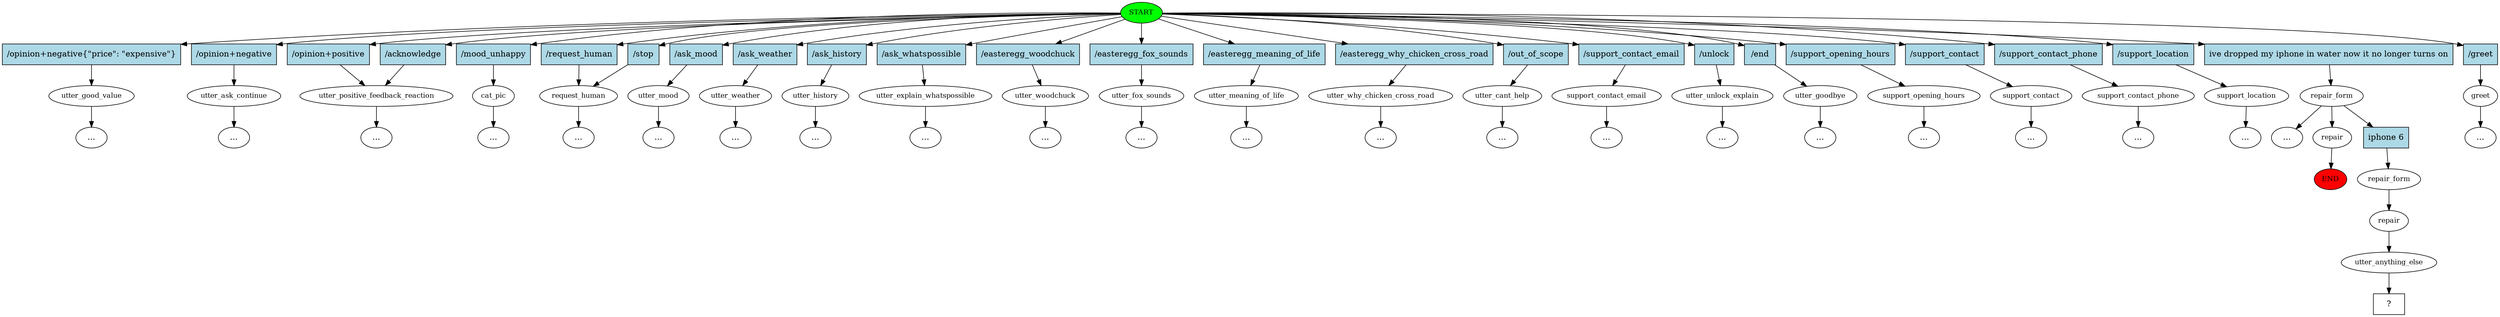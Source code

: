 digraph  {
0 [class="start active", fillcolor=green, fontsize=12, label=START, style=filled];
"-1" [class=end, fillcolor=red, fontsize=12, label=END, style=filled];
1 [class="", fontsize=12, label=utter_good_value];
"-3" [class=ellipsis, label="..."];
2 [class="", fontsize=12, label=utter_ask_continue];
"-4" [class=ellipsis, label="..."];
3 [class="", fontsize=12, label=utter_positive_feedback_reaction];
"-6" [class=ellipsis, label="..."];
5 [class="", fontsize=12, label=cat_pic];
"-7" [class=ellipsis, label="..."];
6 [class="", fontsize=12, label=request_human];
"-9" [class=ellipsis, label="..."];
8 [class="", fontsize=12, label=utter_mood];
"-10" [class=ellipsis, label="..."];
9 [class="", fontsize=12, label=utter_weather];
"-11" [class=ellipsis, label="..."];
10 [class="", fontsize=12, label=utter_history];
"-12" [class=ellipsis, label="..."];
11 [class="", fontsize=12, label=utter_explain_whatspossible];
"-13" [class=ellipsis, label="..."];
12 [class="", fontsize=12, label=utter_woodchuck];
"-14" [class=ellipsis, label="..."];
13 [class="", fontsize=12, label=utter_fox_sounds];
"-15" [class=ellipsis, label="..."];
14 [class="", fontsize=12, label=utter_meaning_of_life];
"-16" [class=ellipsis, label="..."];
15 [class="", fontsize=12, label=utter_why_chicken_cross_road];
"-17" [class=ellipsis, label="..."];
16 [class="", fontsize=12, label=utter_cant_help];
17 [class="", fontsize=12, label=support_contact_email];
"-20" [class=ellipsis, label="..."];
20 [class="", fontsize=12, label=utter_unlock_explain];
21 [class="", fontsize=12, label=utter_goodbye];
"-24" [class=ellipsis, label="..."];
23 [class="", fontsize=12, label=support_opening_hours];
24 [class="", fontsize=12, label=support_contact];
26 [class="", fontsize=12, label=support_contact_phone];
27 [class="", fontsize=12, label=support_location];
28 [class=active, fontsize=12, label=repair_form];
32 [class="", fontsize=12, label=greet];
"-41" [class=ellipsis, label="..."];
"-42" [class=ellipsis, label="..."];
"-43" [class=ellipsis, label="..."];
"-44" [class=ellipsis, label="..."];
"-51" [class=ellipsis, label="..."];
"-56" [class=ellipsis, label="..."];
"-57" [class=ellipsis, label="..."];
"-60" [class=ellipsis, label="..."];
60 [class="", fontsize=12, label=repair];
62 [class=active, fontsize=12, label=repair_form];
63 [class=active, fontsize=12, label=repair];
64 [class=active, fontsize=12, label=utter_anything_else];
65 [class="intent dashed active", label="  ?  ", shape=rect];
66 [class=intent, fillcolor=lightblue, label="/opinion\+negative\{\"price\":\ \"expensive\"\}", shape=rect, style=filled];
67 [class=intent, fillcolor=lightblue, label="/opinion\+negative", shape=rect, style=filled];
68 [class=intent, fillcolor=lightblue, label="/opinion\+positive", shape=rect, style=filled];
69 [class=intent, fillcolor=lightblue, label="/acknowledge", shape=rect, style=filled];
70 [class=intent, fillcolor=lightblue, label="/mood_unhappy", shape=rect, style=filled];
71 [class=intent, fillcolor=lightblue, label="/request_human", shape=rect, style=filled];
72 [class=intent, fillcolor=lightblue, label="/stop", shape=rect, style=filled];
73 [class=intent, fillcolor=lightblue, label="/ask_mood", shape=rect, style=filled];
74 [class=intent, fillcolor=lightblue, label="/ask_weather", shape=rect, style=filled];
75 [class=intent, fillcolor=lightblue, label="/ask_history", shape=rect, style=filled];
76 [class=intent, fillcolor=lightblue, label="/ask_whatspossible", shape=rect, style=filled];
77 [class=intent, fillcolor=lightblue, label="/easteregg_woodchuck", shape=rect, style=filled];
78 [class=intent, fillcolor=lightblue, label="/easteregg_fox_sounds", shape=rect, style=filled];
79 [class=intent, fillcolor=lightblue, label="/easteregg_meaning_of_life", shape=rect, style=filled];
80 [class=intent, fillcolor=lightblue, label="/easteregg_why_chicken_cross_road", shape=rect, style=filled];
81 [class=intent, fillcolor=lightblue, label="/out_of_scope", shape=rect, style=filled];
82 [class=intent, fillcolor=lightblue, label="/support_contact_email", shape=rect, style=filled];
83 [class=intent, fillcolor=lightblue, label="/unlock", shape=rect, style=filled];
84 [class=intent, fillcolor=lightblue, label="/end", shape=rect, style=filled];
85 [class=intent, fillcolor=lightblue, label="/support_opening_hours", shape=rect, style=filled];
86 [class=intent, fillcolor=lightblue, label="/support_contact", shape=rect, style=filled];
87 [class=intent, fillcolor=lightblue, label="/support_contact_phone", shape=rect, style=filled];
88 [class=intent, fillcolor=lightblue, label="/support_location", shape=rect, style=filled];
89 [class="intent active", fillcolor=lightblue, label="ive\ dropped\ my\ iphone\ in\ water\ now\ it\ no\ longer\ turns\ on", shape=rect, style=filled];
90 [class=intent, fillcolor=lightblue, label="/greet", shape=rect, style=filled];
91 [class="intent active", fillcolor=lightblue, label="iphone\ 6", shape=rect, style=filled];
0 -> 66  [class="", key=0];
0 -> 67  [class="", key=0];
0 -> 68  [class="", key=0];
0 -> 69  [class="", key=0];
0 -> 70  [class="", key=0];
0 -> 71  [class="", key=0];
0 -> 72  [class="", key=0];
0 -> 73  [class="", key=0];
0 -> 74  [class="", key=0];
0 -> 75  [class="", key=0];
0 -> 76  [class="", key=0];
0 -> 77  [class="", key=0];
0 -> 78  [class="", key=0];
0 -> 79  [class="", key=0];
0 -> 80  [class="", key=0];
0 -> 81  [class="", key=0];
0 -> 82  [class="", key=0];
0 -> 83  [class="", key=0];
0 -> 84  [class="", key=0];
0 -> 85  [class="", key=0];
0 -> 86  [class="", key=0];
0 -> 87  [class="", key=0];
0 -> 88  [class="", key=0];
0 -> 89  [class=active, key=0];
0 -> 90  [class="", key=0];
1 -> "-3"  [class="", key=NONE, label=""];
2 -> "-4"  [class="", key=NONE, label=""];
3 -> "-6"  [class="", key=NONE, label=""];
5 -> "-7"  [class="", key=NONE, label=""];
6 -> "-9"  [class="", key=NONE, label=""];
8 -> "-10"  [class="", key=NONE, label=""];
9 -> "-11"  [class="", key=NONE, label=""];
10 -> "-12"  [class="", key=NONE, label=""];
11 -> "-13"  [class="", key=NONE, label=""];
12 -> "-14"  [class="", key=NONE, label=""];
13 -> "-15"  [class="", key=NONE, label=""];
14 -> "-16"  [class="", key=NONE, label=""];
15 -> "-17"  [class="", key=NONE, label=""];
16 -> "-20"  [class="", key=NONE, label=""];
17 -> "-43"  [class="", key=NONE, label=""];
20 -> "-57"  [class="", key=NONE, label=""];
21 -> "-24"  [class="", key=NONE, label=""];
23 -> "-41"  [class="", key=NONE, label=""];
24 -> "-42"  [class="", key=NONE, label=""];
26 -> "-44"  [class="", key=NONE, label=""];
27 -> "-51"  [class="", key=NONE, label=""];
28 -> "-60"  [class="", key=NONE, label=""];
28 -> 60  [class="", key=NONE, label=""];
28 -> 91  [class=active, key=0];
32 -> "-56"  [class="", key=NONE, label=""];
60 -> "-1"  [class="", key=NONE, label=""];
62 -> 63  [class=active, key=NONE, label=""];
63 -> 64  [class=active, key=NONE, label=""];
64 -> 65  [class=active, key=NONE, label=""];
66 -> 1  [class="", key=0];
67 -> 2  [class="", key=0];
68 -> 3  [class="", key=0];
69 -> 3  [class="", key=0];
70 -> 5  [class="", key=0];
71 -> 6  [class="", key=0];
72 -> 6  [class="", key=0];
73 -> 8  [class="", key=0];
74 -> 9  [class="", key=0];
75 -> 10  [class="", key=0];
76 -> 11  [class="", key=0];
77 -> 12  [class="", key=0];
78 -> 13  [class="", key=0];
79 -> 14  [class="", key=0];
80 -> 15  [class="", key=0];
81 -> 16  [class="", key=0];
82 -> 17  [class="", key=0];
83 -> 20  [class="", key=0];
84 -> 21  [class="", key=0];
85 -> 23  [class="", key=0];
86 -> 24  [class="", key=0];
87 -> 26  [class="", key=0];
88 -> 27  [class="", key=0];
89 -> 28  [class=active, key=0];
90 -> 32  [class="", key=0];
91 -> 62  [class=active, key=0];
}
